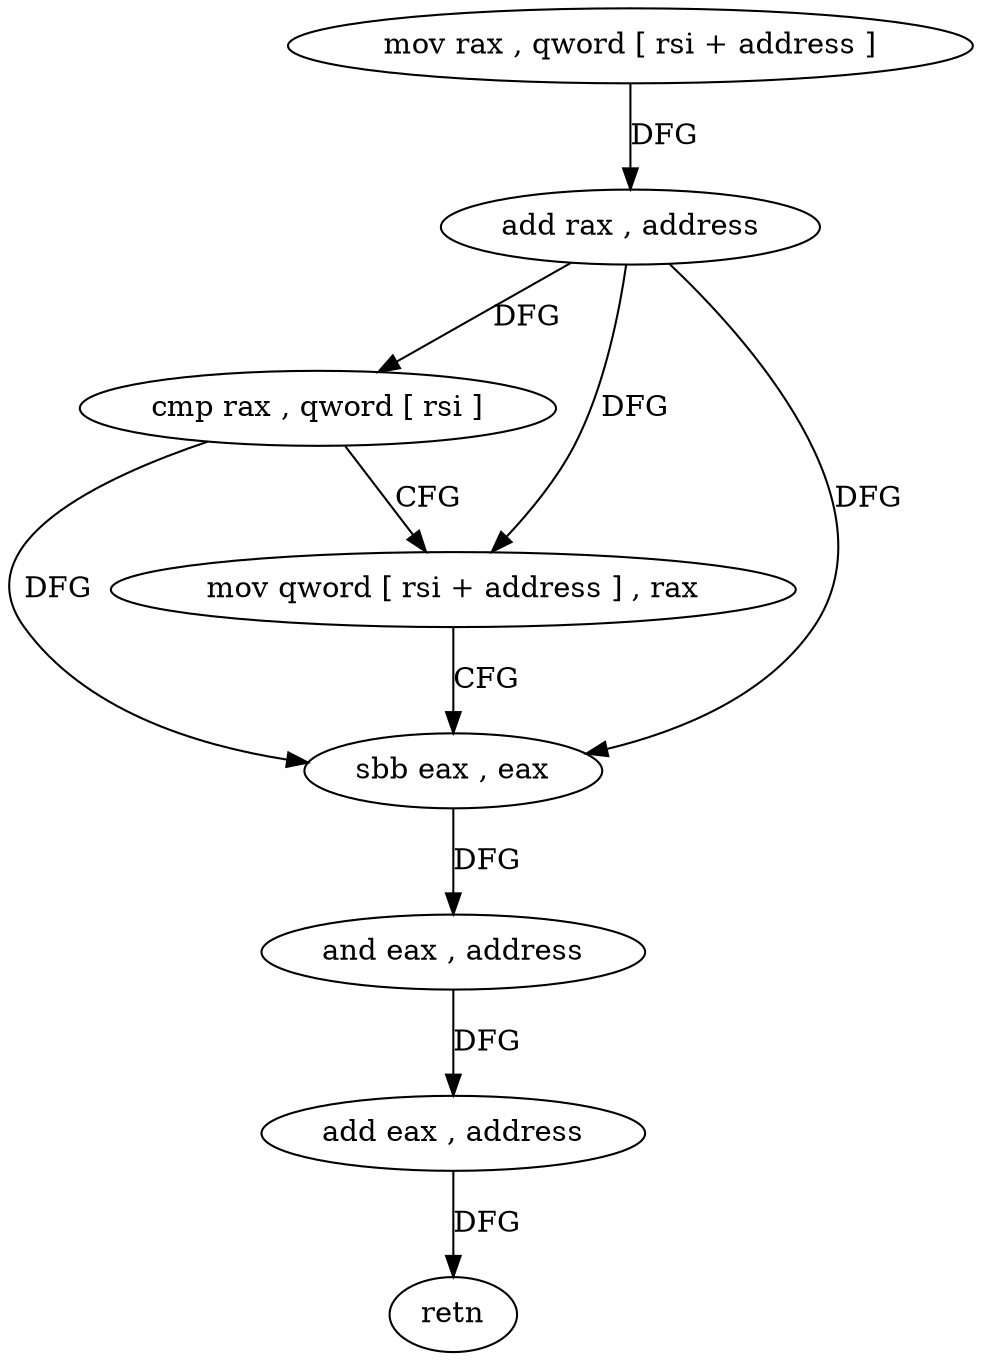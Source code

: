 digraph "func" {
"4207424" [label = "mov rax , qword [ rsi + address ]" ]
"4207428" [label = "add rax , address" ]
"4207432" [label = "cmp rax , qword [ rsi ]" ]
"4207435" [label = "mov qword [ rsi + address ] , rax" ]
"4207439" [label = "sbb eax , eax" ]
"4207441" [label = "and eax , address" ]
"4207444" [label = "add eax , address" ]
"4207447" [label = "retn" ]
"4207424" -> "4207428" [ label = "DFG" ]
"4207428" -> "4207432" [ label = "DFG" ]
"4207428" -> "4207435" [ label = "DFG" ]
"4207428" -> "4207439" [ label = "DFG" ]
"4207432" -> "4207435" [ label = "CFG" ]
"4207432" -> "4207439" [ label = "DFG" ]
"4207435" -> "4207439" [ label = "CFG" ]
"4207439" -> "4207441" [ label = "DFG" ]
"4207441" -> "4207444" [ label = "DFG" ]
"4207444" -> "4207447" [ label = "DFG" ]
}

